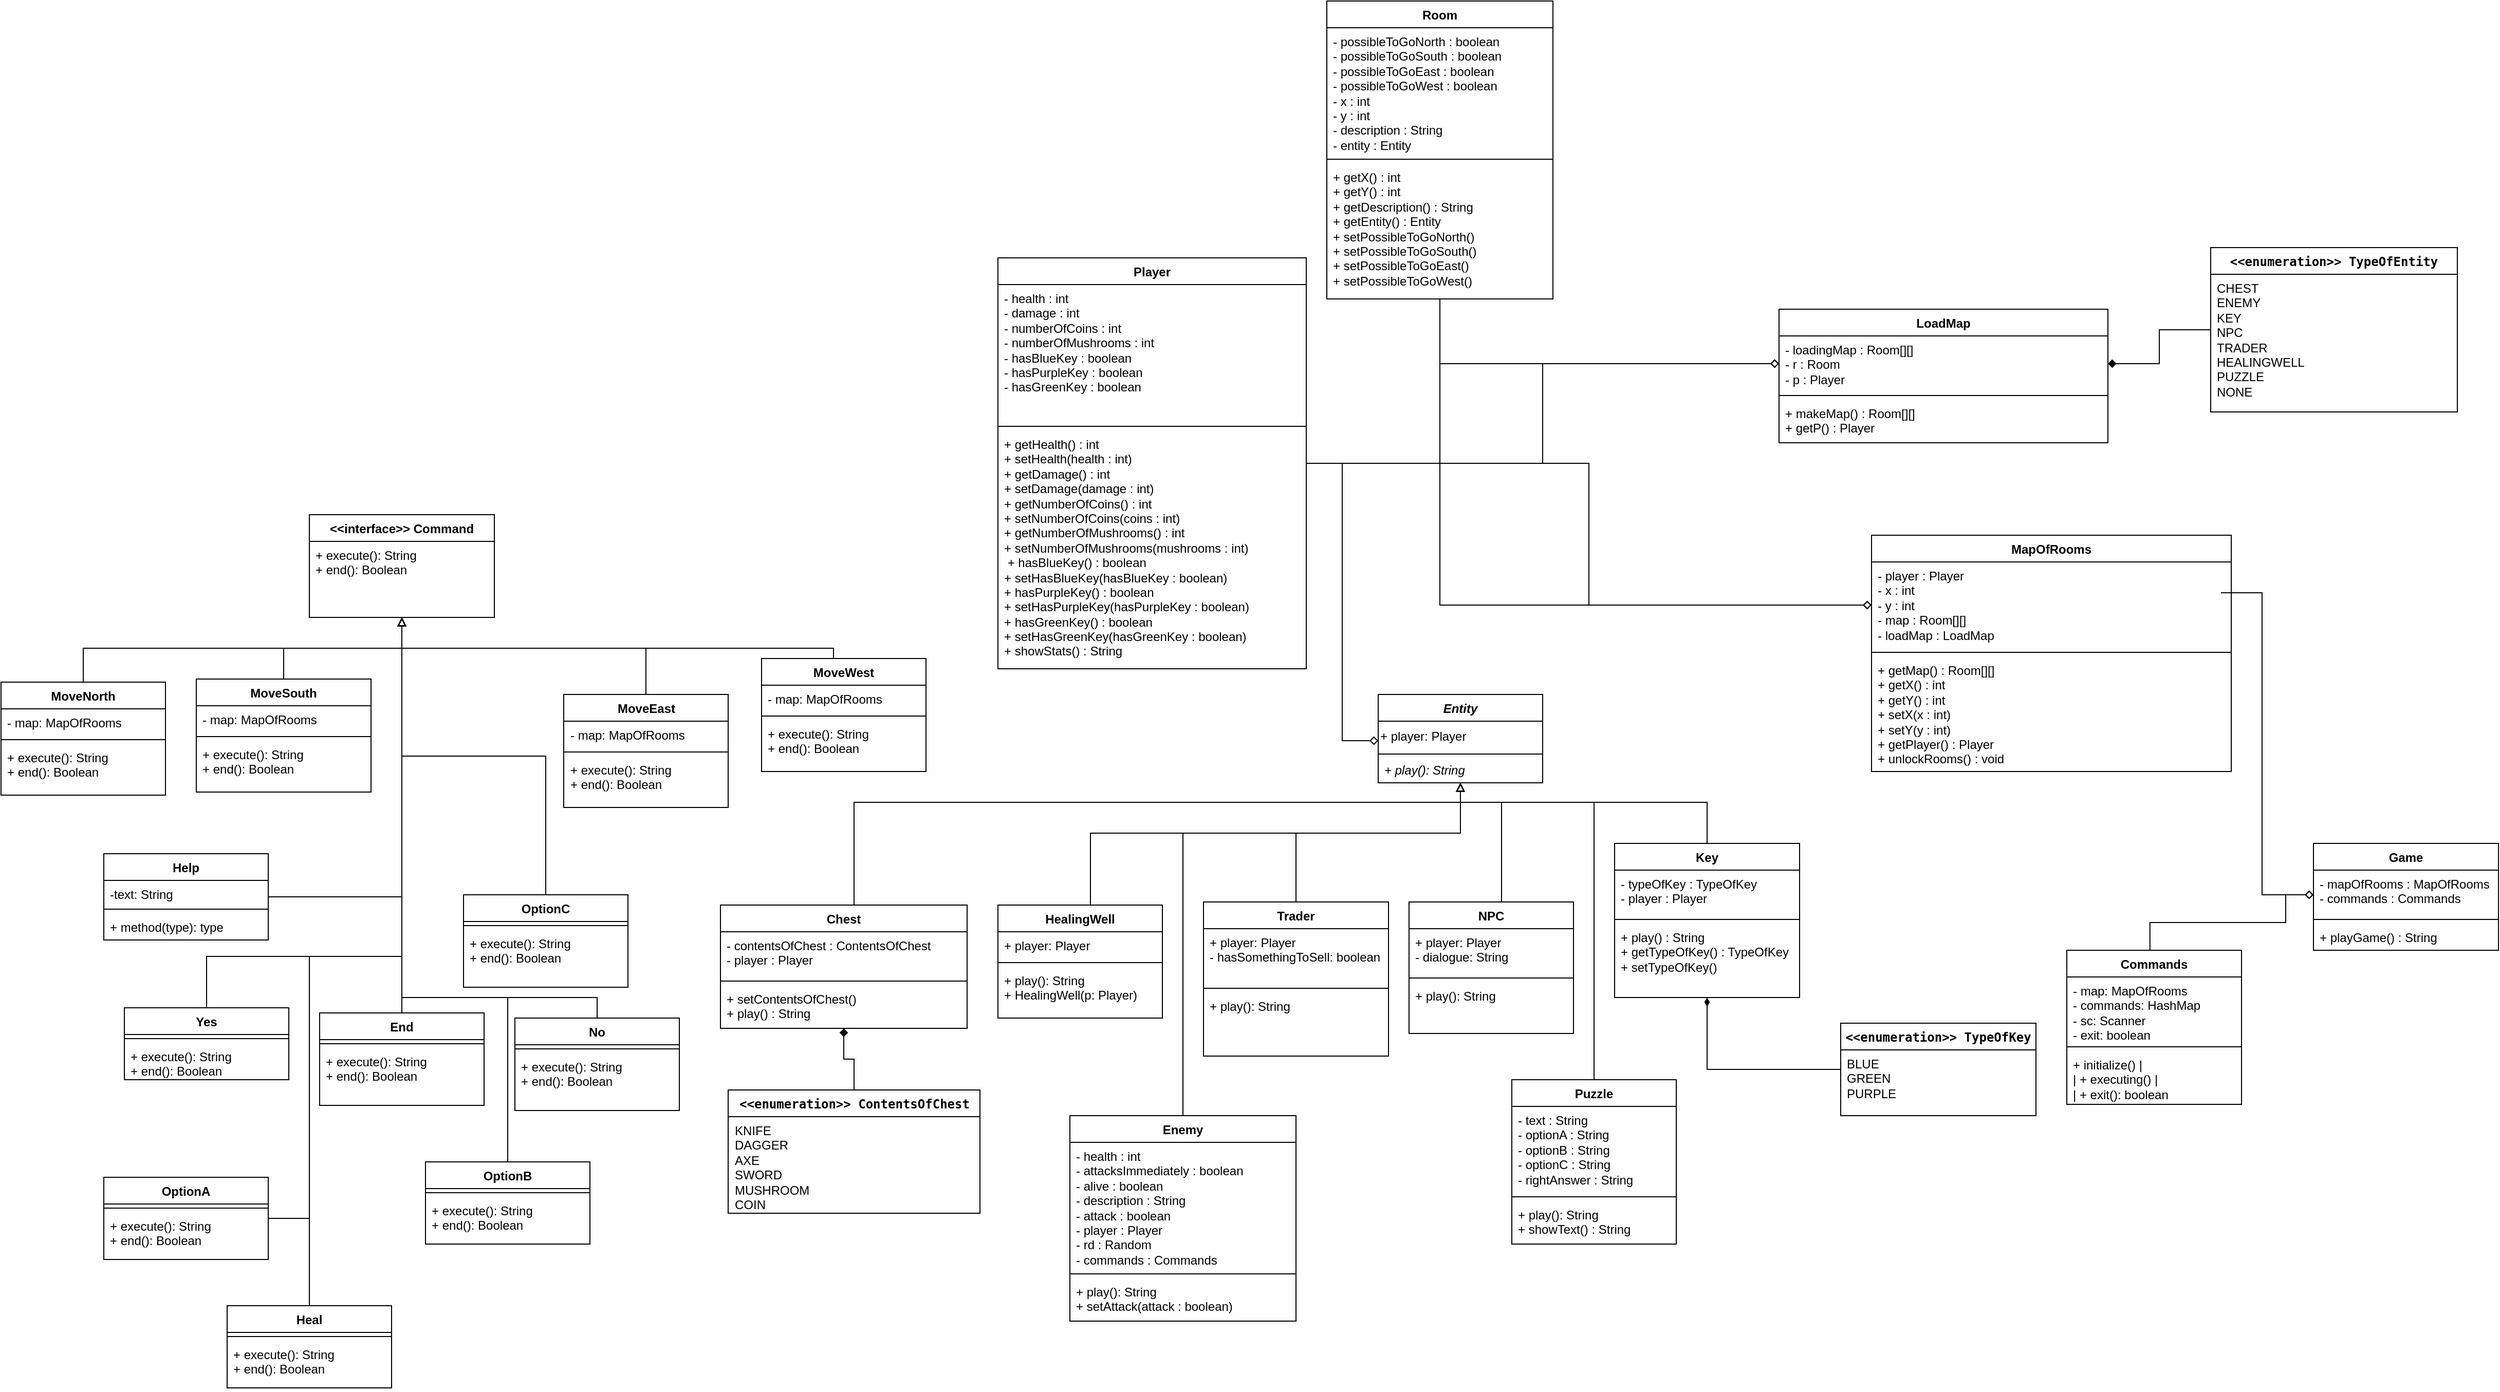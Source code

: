<mxfile version="26.0.16">
  <diagram name="Page-1" id="0hlAwRqqaHWMQlw-6t4v">
    <mxGraphModel dx="2390" dy="2466" grid="1" gridSize="10" guides="1" tooltips="1" connect="1" arrows="1" fold="1" page="1" pageScale="1" pageWidth="827" pageHeight="1169" math="0" shadow="0">
      <root>
        <mxCell id="0" />
        <mxCell id="1" parent="0" />
        <mxCell id="dQcYI-K2TPSP4EaSNIhD-6" value="&amp;lt;&amp;lt;interface&amp;gt;&amp;gt; Command" style="swimlane;fontStyle=1;align=center;verticalAlign=top;childLayout=stackLayout;horizontal=1;startSize=26;horizontalStack=0;resizeParent=1;resizeParentMax=0;resizeLast=0;collapsible=1;marginBottom=0;whiteSpace=wrap;html=1;swimlaneLine=1;" parent="1" vertex="1">
          <mxGeometry x="300" y="10" width="180" height="100" as="geometry" />
        </mxCell>
        <mxCell id="dQcYI-K2TPSP4EaSNIhD-9" value="+ &lt;span class=&quot;hljs-keyword&quot;&gt;execute&lt;/span&gt;(): String&amp;nbsp;&lt;br&gt;+ &lt;span class=&quot;hljs-keyword&quot;&gt;end&lt;/span&gt;(): &lt;span class=&quot;hljs-type&quot;&gt;Boolean&lt;/span&gt;" style="text;strokeColor=none;fillColor=none;align=left;verticalAlign=top;spacingLeft=4;spacingRight=4;overflow=hidden;rotatable=0;points=[[0,0.5],[1,0.5]];portConstraint=eastwest;whiteSpace=wrap;html=1;" parent="dQcYI-K2TPSP4EaSNIhD-6" vertex="1">
          <mxGeometry y="26" width="180" height="74" as="geometry" />
        </mxCell>
        <mxCell id="KlWSFsKeyJBmT2zFvOuE-5" style="edgeStyle=orthogonalEdgeStyle;rounded=0;orthogonalLoop=1;jettySize=auto;html=1;endArrow=block;endFill=0;" edge="1" parent="1" source="dQcYI-K2TPSP4EaSNIhD-35" target="dQcYI-K2TPSP4EaSNIhD-6">
          <mxGeometry relative="1" as="geometry">
            <Array as="points">
              <mxPoint x="390" y="140" />
            </Array>
          </mxGeometry>
        </mxCell>
        <mxCell id="dQcYI-K2TPSP4EaSNIhD-35" value="MoveNorth" style="swimlane;fontStyle=1;align=center;verticalAlign=top;childLayout=stackLayout;horizontal=1;startSize=26;horizontalStack=0;resizeParent=1;resizeParentMax=0;resizeLast=0;collapsible=1;marginBottom=0;whiteSpace=wrap;html=1;" parent="1" vertex="1">
          <mxGeometry y="173" width="160" height="110" as="geometry" />
        </mxCell>
        <mxCell id="dQcYI-K2TPSP4EaSNIhD-36" value="- map: MapOfRooms  " style="text;strokeColor=none;fillColor=none;align=left;verticalAlign=top;spacingLeft=4;spacingRight=4;overflow=hidden;rotatable=0;points=[[0,0.5],[1,0.5]];portConstraint=eastwest;whiteSpace=wrap;html=1;" parent="dQcYI-K2TPSP4EaSNIhD-35" vertex="1">
          <mxGeometry y="26" width="160" height="26" as="geometry" />
        </mxCell>
        <mxCell id="dQcYI-K2TPSP4EaSNIhD-37" value="" style="line;strokeWidth=1;fillColor=none;align=left;verticalAlign=middle;spacingTop=-1;spacingLeft=3;spacingRight=3;rotatable=0;labelPosition=right;points=[];portConstraint=eastwest;strokeColor=inherit;" parent="dQcYI-K2TPSP4EaSNIhD-35" vertex="1">
          <mxGeometry y="52" width="160" height="8" as="geometry" />
        </mxCell>
        <mxCell id="dQcYI-K2TPSP4EaSNIhD-38" value="+&amp;nbsp;&lt;span class=&quot;hljs-keyword&quot;&gt;execute&lt;/span&gt;(): String&lt;div&gt;+&amp;nbsp;&lt;span class=&quot;hljs-keyword&quot;&gt;end&lt;/span&gt;():&amp;nbsp;&lt;span class=&quot;hljs-type&quot;&gt;Boolean&lt;/span&gt;&lt;/div&gt;" style="text;strokeColor=none;fillColor=none;align=left;verticalAlign=top;spacingLeft=4;spacingRight=4;overflow=hidden;rotatable=0;points=[[0,0.5],[1,0.5]];portConstraint=eastwest;whiteSpace=wrap;html=1;" parent="dQcYI-K2TPSP4EaSNIhD-35" vertex="1">
          <mxGeometry y="60" width="160" height="50" as="geometry" />
        </mxCell>
        <mxCell id="KlWSFsKeyJBmT2zFvOuE-2" style="edgeStyle=orthogonalEdgeStyle;rounded=0;orthogonalLoop=1;jettySize=auto;html=1;endArrow=block;endFill=0;" edge="1" parent="1" source="dQcYI-K2TPSP4EaSNIhD-39" target="dQcYI-K2TPSP4EaSNIhD-6">
          <mxGeometry relative="1" as="geometry" />
        </mxCell>
        <mxCell id="dQcYI-K2TPSP4EaSNIhD-39" value="MoveSouth" style="swimlane;fontStyle=1;align=center;verticalAlign=top;childLayout=stackLayout;horizontal=1;startSize=26;horizontalStack=0;resizeParent=1;resizeParentMax=0;resizeLast=0;collapsible=1;marginBottom=0;whiteSpace=wrap;html=1;" parent="1" vertex="1">
          <mxGeometry x="190" y="170" width="170" height="110" as="geometry" />
        </mxCell>
        <mxCell id="dQcYI-K2TPSP4EaSNIhD-40" value="- map: MapOfRooms  " style="text;strokeColor=none;fillColor=none;align=left;verticalAlign=top;spacingLeft=4;spacingRight=4;overflow=hidden;rotatable=0;points=[[0,0.5],[1,0.5]];portConstraint=eastwest;whiteSpace=wrap;html=1;" parent="dQcYI-K2TPSP4EaSNIhD-39" vertex="1">
          <mxGeometry y="26" width="170" height="26" as="geometry" />
        </mxCell>
        <mxCell id="dQcYI-K2TPSP4EaSNIhD-41" value="" style="line;strokeWidth=1;fillColor=none;align=left;verticalAlign=middle;spacingTop=-1;spacingLeft=3;spacingRight=3;rotatable=0;labelPosition=right;points=[];portConstraint=eastwest;strokeColor=inherit;" parent="dQcYI-K2TPSP4EaSNIhD-39" vertex="1">
          <mxGeometry y="52" width="170" height="8" as="geometry" />
        </mxCell>
        <mxCell id="dQcYI-K2TPSP4EaSNIhD-42" value="+&amp;nbsp;&lt;span class=&quot;hljs-keyword&quot;&gt;execute&lt;/span&gt;(): String&lt;div&gt;+&amp;nbsp;&lt;span class=&quot;hljs-keyword&quot;&gt;end&lt;/span&gt;():&amp;nbsp;&lt;span class=&quot;hljs-type&quot;&gt;Boolean&lt;/span&gt;&lt;/div&gt;" style="text;strokeColor=none;fillColor=none;align=left;verticalAlign=top;spacingLeft=4;spacingRight=4;overflow=hidden;rotatable=0;points=[[0,0.5],[1,0.5]];portConstraint=eastwest;whiteSpace=wrap;html=1;" parent="dQcYI-K2TPSP4EaSNIhD-39" vertex="1">
          <mxGeometry y="60" width="170" height="50" as="geometry" />
        </mxCell>
        <mxCell id="KlWSFsKeyJBmT2zFvOuE-3" style="edgeStyle=orthogonalEdgeStyle;rounded=0;orthogonalLoop=1;jettySize=auto;html=1;endArrow=block;endFill=0;exitX=0.5;exitY=0;exitDx=0;exitDy=0;" edge="1" parent="1" source="dQcYI-K2TPSP4EaSNIhD-43" target="dQcYI-K2TPSP4EaSNIhD-6">
          <mxGeometry relative="1" as="geometry">
            <Array as="points">
              <mxPoint x="628" y="140" />
              <mxPoint x="390" y="140" />
            </Array>
          </mxGeometry>
        </mxCell>
        <mxCell id="dQcYI-K2TPSP4EaSNIhD-43" value="MoveEast" style="swimlane;fontStyle=1;align=center;verticalAlign=top;childLayout=stackLayout;horizontal=1;startSize=26;horizontalStack=0;resizeParent=1;resizeParentMax=0;resizeLast=0;collapsible=1;marginBottom=0;whiteSpace=wrap;html=1;" parent="1" vertex="1">
          <mxGeometry x="547.5" y="185" width="160" height="110" as="geometry" />
        </mxCell>
        <mxCell id="dQcYI-K2TPSP4EaSNIhD-44" value="- map: MapOfRooms  " style="text;strokeColor=none;fillColor=none;align=left;verticalAlign=top;spacingLeft=4;spacingRight=4;overflow=hidden;rotatable=0;points=[[0,0.5],[1,0.5]];portConstraint=eastwest;whiteSpace=wrap;html=1;" parent="dQcYI-K2TPSP4EaSNIhD-43" vertex="1">
          <mxGeometry y="26" width="160" height="26" as="geometry" />
        </mxCell>
        <mxCell id="dQcYI-K2TPSP4EaSNIhD-45" value="" style="line;strokeWidth=1;fillColor=none;align=left;verticalAlign=middle;spacingTop=-1;spacingLeft=3;spacingRight=3;rotatable=0;labelPosition=right;points=[];portConstraint=eastwest;strokeColor=inherit;" parent="dQcYI-K2TPSP4EaSNIhD-43" vertex="1">
          <mxGeometry y="52" width="160" height="8" as="geometry" />
        </mxCell>
        <mxCell id="dQcYI-K2TPSP4EaSNIhD-46" value="+&amp;nbsp;&lt;span class=&quot;hljs-keyword&quot;&gt;execute&lt;/span&gt;(): String&lt;div&gt;+&amp;nbsp;&lt;span class=&quot;hljs-keyword&quot;&gt;end&lt;/span&gt;():&amp;nbsp;&lt;span class=&quot;hljs-type&quot;&gt;Boolean&lt;/span&gt;&lt;/div&gt;" style="text;strokeColor=none;fillColor=none;align=left;verticalAlign=top;spacingLeft=4;spacingRight=4;overflow=hidden;rotatable=0;points=[[0,0.5],[1,0.5]];portConstraint=eastwest;whiteSpace=wrap;html=1;" parent="dQcYI-K2TPSP4EaSNIhD-43" vertex="1">
          <mxGeometry y="60" width="160" height="50" as="geometry" />
        </mxCell>
        <mxCell id="KlWSFsKeyJBmT2zFvOuE-4" style="edgeStyle=orthogonalEdgeStyle;rounded=0;orthogonalLoop=1;jettySize=auto;html=1;endArrow=block;endFill=0;" edge="1" parent="1" source="dQcYI-K2TPSP4EaSNIhD-47" target="dQcYI-K2TPSP4EaSNIhD-6">
          <mxGeometry relative="1" as="geometry">
            <Array as="points">
              <mxPoint x="810" y="140" />
              <mxPoint x="390" y="140" />
            </Array>
          </mxGeometry>
        </mxCell>
        <mxCell id="dQcYI-K2TPSP4EaSNIhD-47" value="MoveWest" style="swimlane;fontStyle=1;align=center;verticalAlign=top;childLayout=stackLayout;horizontal=1;startSize=26;horizontalStack=0;resizeParent=1;resizeParentMax=0;resizeLast=0;collapsible=1;marginBottom=0;whiteSpace=wrap;html=1;" parent="1" vertex="1">
          <mxGeometry x="740" y="150" width="160" height="110" as="geometry" />
        </mxCell>
        <mxCell id="dQcYI-K2TPSP4EaSNIhD-48" value="- map: MapOfRooms  " style="text;strokeColor=none;fillColor=none;align=left;verticalAlign=top;spacingLeft=4;spacingRight=4;overflow=hidden;rotatable=0;points=[[0,0.5],[1,0.5]];portConstraint=eastwest;whiteSpace=wrap;html=1;" parent="dQcYI-K2TPSP4EaSNIhD-47" vertex="1">
          <mxGeometry y="26" width="160" height="26" as="geometry" />
        </mxCell>
        <mxCell id="dQcYI-K2TPSP4EaSNIhD-49" value="" style="line;strokeWidth=1;fillColor=none;align=left;verticalAlign=middle;spacingTop=-1;spacingLeft=3;spacingRight=3;rotatable=0;labelPosition=right;points=[];portConstraint=eastwest;strokeColor=inherit;" parent="dQcYI-K2TPSP4EaSNIhD-47" vertex="1">
          <mxGeometry y="52" width="160" height="8" as="geometry" />
        </mxCell>
        <mxCell id="dQcYI-K2TPSP4EaSNIhD-50" value="+&amp;nbsp;&lt;span class=&quot;hljs-keyword&quot;&gt;execute&lt;/span&gt;(): String&lt;div&gt;+&amp;nbsp;&lt;span class=&quot;hljs-keyword&quot;&gt;end&lt;/span&gt;():&amp;nbsp;&lt;span class=&quot;hljs-type&quot;&gt;Boolean&lt;/span&gt;&lt;/div&gt;" style="text;strokeColor=none;fillColor=none;align=left;verticalAlign=top;spacingLeft=4;spacingRight=4;overflow=hidden;rotatable=0;points=[[0,0.5],[1,0.5]];portConstraint=eastwest;whiteSpace=wrap;html=1;" parent="dQcYI-K2TPSP4EaSNIhD-47" vertex="1">
          <mxGeometry y="60" width="160" height="50" as="geometry" />
        </mxCell>
        <mxCell id="KlWSFsKeyJBmT2zFvOuE-27" style="edgeStyle=orthogonalEdgeStyle;rounded=0;orthogonalLoop=1;jettySize=auto;html=1;endArrow=diamond;endFill=0;exitX=0.476;exitY=0.021;exitDx=0;exitDy=0;exitPerimeter=0;" edge="1" parent="1" source="dQcYI-K2TPSP4EaSNIhD-79">
          <mxGeometry relative="1" as="geometry">
            <mxPoint x="2090" y="430" as="sourcePoint" />
            <mxPoint x="2250" y="380" as="targetPoint" />
            <Array as="points">
              <mxPoint x="2091" y="407" />
              <mxPoint x="2223" y="407" />
              <mxPoint x="2223" y="380" />
            </Array>
          </mxGeometry>
        </mxCell>
        <mxCell id="dQcYI-K2TPSP4EaSNIhD-79" value="Commands" style="swimlane;fontStyle=1;align=center;verticalAlign=top;childLayout=stackLayout;horizontal=1;startSize=26;horizontalStack=0;resizeParent=1;resizeParentMax=0;resizeLast=0;collapsible=1;marginBottom=0;whiteSpace=wrap;html=1;" parent="1" vertex="1">
          <mxGeometry x="2010" y="434" width="170" height="150" as="geometry" />
        </mxCell>
        <mxCell id="dQcYI-K2TPSP4EaSNIhD-80" value="- map: MapOfRooms&lt;br&gt;- commands: HashMap&amp;nbsp;&lt;div&gt;- sc: Scanner&amp;nbsp;&lt;br&gt;- &lt;span class=&quot;hljs-keyword&quot;&gt;exit&lt;/span&gt;: &lt;span class=&quot;hljs-type&quot;&gt;boolean&lt;/span&gt;&lt;/div&gt;" style="text;strokeColor=none;fillColor=none;align=left;verticalAlign=top;spacingLeft=4;spacingRight=4;overflow=hidden;rotatable=0;points=[[0,0.5],[1,0.5]];portConstraint=eastwest;whiteSpace=wrap;html=1;" parent="dQcYI-K2TPSP4EaSNIhD-79" vertex="1">
          <mxGeometry y="26" width="170" height="64" as="geometry" />
        </mxCell>
        <mxCell id="dQcYI-K2TPSP4EaSNIhD-81" value="" style="line;strokeWidth=1;fillColor=none;align=left;verticalAlign=middle;spacingTop=-1;spacingLeft=3;spacingRight=3;rotatable=0;labelPosition=right;points=[];portConstraint=eastwest;strokeColor=inherit;" parent="dQcYI-K2TPSP4EaSNIhD-79" vertex="1">
          <mxGeometry y="90" width="170" height="8" as="geometry" />
        </mxCell>
        <mxCell id="dQcYI-K2TPSP4EaSNIhD-82" value="+ initialize()      |&lt;br/&gt;              | + executing()       |&lt;br/&gt;              | + &lt;span class=&quot;hljs-keyword&quot;&gt;exit&lt;/span&gt;(): &lt;span class=&quot;hljs-type&quot;&gt;boolean&lt;/span&gt;" style="text;strokeColor=none;fillColor=none;align=left;verticalAlign=top;spacingLeft=4;spacingRight=4;overflow=hidden;rotatable=0;points=[[0,0.5],[1,0.5]];portConstraint=eastwest;whiteSpace=wrap;html=1;" parent="dQcYI-K2TPSP4EaSNIhD-79" vertex="1">
          <mxGeometry y="98" width="170" height="52" as="geometry" />
        </mxCell>
        <mxCell id="dQcYI-K2TPSP4EaSNIhD-86" value="&lt;i&gt;Entity&lt;/i&gt;" style="swimlane;fontStyle=1;align=center;verticalAlign=top;childLayout=stackLayout;horizontal=1;startSize=26;horizontalStack=0;resizeParent=1;resizeParentMax=0;resizeLast=0;collapsible=1;marginBottom=0;whiteSpace=wrap;html=1;" parent="1" vertex="1">
          <mxGeometry x="1340" y="185" width="160" height="86" as="geometry" />
        </mxCell>
        <mxCell id="KlWSFsKeyJBmT2zFvOuE-19" value="+ player: Player" style="text;html=1;align=left;verticalAlign=middle;resizable=0;points=[];autosize=1;strokeColor=none;fillColor=none;" vertex="1" parent="dQcYI-K2TPSP4EaSNIhD-86">
          <mxGeometry y="26" width="160" height="30" as="geometry" />
        </mxCell>
        <mxCell id="dQcYI-K2TPSP4EaSNIhD-88" value="" style="line;strokeWidth=1;fillColor=none;align=left;verticalAlign=middle;spacingTop=-1;spacingLeft=3;spacingRight=3;rotatable=0;labelPosition=right;points=[];portConstraint=eastwest;strokeColor=default;" parent="dQcYI-K2TPSP4EaSNIhD-86" vertex="1">
          <mxGeometry y="56" width="160" height="4" as="geometry" />
        </mxCell>
        <mxCell id="dQcYI-K2TPSP4EaSNIhD-89" value="&lt;i&gt;+ play(): String&lt;/i&gt;" style="text;strokeColor=none;fillColor=none;align=left;verticalAlign=top;spacingLeft=4;spacingRight=4;overflow=hidden;rotatable=0;points=[[0,0.5],[1,0.5]];portConstraint=eastwest;whiteSpace=wrap;html=1;" parent="dQcYI-K2TPSP4EaSNIhD-86" vertex="1">
          <mxGeometry y="60" width="160" height="26" as="geometry" />
        </mxCell>
        <mxCell id="KlWSFsKeyJBmT2zFvOuE-10" style="edgeStyle=orthogonalEdgeStyle;rounded=0;orthogonalLoop=1;jettySize=auto;html=1;endArrow=block;endFill=0;" edge="1" parent="1" source="dQcYI-K2TPSP4EaSNIhD-90" target="dQcYI-K2TPSP4EaSNIhD-86">
          <mxGeometry relative="1" as="geometry">
            <Array as="points">
              <mxPoint x="1060" y="320" />
              <mxPoint x="1420" y="320" />
            </Array>
          </mxGeometry>
        </mxCell>
        <mxCell id="dQcYI-K2TPSP4EaSNIhD-90" value="HealingWell" style="swimlane;fontStyle=1;align=center;verticalAlign=top;childLayout=stackLayout;horizontal=1;startSize=26;horizontalStack=0;resizeParent=1;resizeParentMax=0;resizeLast=0;collapsible=1;marginBottom=0;whiteSpace=wrap;html=1;" parent="1" vertex="1">
          <mxGeometry x="970" y="390" width="160" height="110" as="geometry" />
        </mxCell>
        <mxCell id="dQcYI-K2TPSP4EaSNIhD-91" value="+ player: Player" style="text;strokeColor=none;fillColor=none;align=left;verticalAlign=top;spacingLeft=4;spacingRight=4;overflow=hidden;rotatable=0;points=[[0,0.5],[1,0.5]];portConstraint=eastwest;whiteSpace=wrap;html=1;" parent="dQcYI-K2TPSP4EaSNIhD-90" vertex="1">
          <mxGeometry y="26" width="160" height="26" as="geometry" />
        </mxCell>
        <mxCell id="dQcYI-K2TPSP4EaSNIhD-92" value="" style="line;strokeWidth=1;fillColor=none;align=left;verticalAlign=middle;spacingTop=-1;spacingLeft=3;spacingRight=3;rotatable=0;labelPosition=right;points=[];portConstraint=eastwest;strokeColor=inherit;" parent="dQcYI-K2TPSP4EaSNIhD-90" vertex="1">
          <mxGeometry y="52" width="160" height="8" as="geometry" />
        </mxCell>
        <mxCell id="dQcYI-K2TPSP4EaSNIhD-93" value="+ play(): String&lt;div&gt;+&amp;nbsp;HealingWell(p: Player)&lt;/div&gt;" style="text;strokeColor=none;fillColor=none;align=left;verticalAlign=top;spacingLeft=4;spacingRight=4;overflow=hidden;rotatable=0;points=[[0,0.5],[1,0.5]];portConstraint=eastwest;whiteSpace=wrap;html=1;" parent="dQcYI-K2TPSP4EaSNIhD-90" vertex="1">
          <mxGeometry y="60" width="160" height="50" as="geometry" />
        </mxCell>
        <mxCell id="KlWSFsKeyJBmT2zFvOuE-14" style="edgeStyle=orthogonalEdgeStyle;rounded=0;orthogonalLoop=1;jettySize=auto;html=1;endArrow=diamondThin;endFill=1;" edge="1" parent="1" source="dQcYI-K2TPSP4EaSNIhD-94" target="dQcYI-K2TPSP4EaSNIhD-98">
          <mxGeometry relative="1" as="geometry" />
        </mxCell>
        <mxCell id="dQcYI-K2TPSP4EaSNIhD-94" value="&lt;code data-end=&quot;225&quot; data-start=&quot;208&quot;&gt;&amp;lt;&amp;lt;enumeration&amp;gt;&amp;gt; TypeOfKey&lt;/code&gt;" style="swimlane;fontStyle=1;align=center;verticalAlign=top;childLayout=stackLayout;horizontal=1;startSize=26;horizontalStack=0;resizeParent=1;resizeParentMax=0;resizeLast=0;collapsible=1;marginBottom=0;whiteSpace=wrap;html=1;strokeColor=default;" parent="1" vertex="1">
          <mxGeometry x="1790" y="505" width="190" height="90" as="geometry" />
        </mxCell>
        <mxCell id="dQcYI-K2TPSP4EaSNIhD-95" value="BLUE&lt;div&gt;GREEN&lt;/div&gt;&lt;div&gt;PURPLE&lt;/div&gt;" style="text;strokeColor=none;fillColor=none;align=left;verticalAlign=top;spacingLeft=4;spacingRight=4;overflow=hidden;rotatable=0;points=[[0,0.5],[1,0.5]];portConstraint=eastwest;whiteSpace=wrap;html=1;" parent="dQcYI-K2TPSP4EaSNIhD-94" vertex="1">
          <mxGeometry y="26" width="190" height="64" as="geometry" />
        </mxCell>
        <mxCell id="KlWSFsKeyJBmT2zFvOuE-9" style="edgeStyle=orthogonalEdgeStyle;rounded=0;orthogonalLoop=1;jettySize=auto;html=1;endArrow=block;endFill=0;" edge="1" parent="1" source="dQcYI-K2TPSP4EaSNIhD-98" target="dQcYI-K2TPSP4EaSNIhD-86">
          <mxGeometry relative="1" as="geometry">
            <Array as="points">
              <mxPoint x="1660" y="290" />
              <mxPoint x="1420" y="290" />
            </Array>
          </mxGeometry>
        </mxCell>
        <mxCell id="dQcYI-K2TPSP4EaSNIhD-98" value="Key" style="swimlane;fontStyle=1;align=center;verticalAlign=top;childLayout=stackLayout;horizontal=1;startSize=26;horizontalStack=0;resizeParent=1;resizeParentMax=0;resizeLast=0;collapsible=1;marginBottom=0;whiteSpace=wrap;html=1;" parent="1" vertex="1">
          <mxGeometry x="1570" y="330" width="180" height="150" as="geometry" />
        </mxCell>
        <mxCell id="dQcYI-K2TPSP4EaSNIhD-99" value="- typeOfKey : TypeOfKey&lt;div&gt;- player : Player&lt;/div&gt;&lt;div&gt;&lt;div&gt;&lt;br&gt;&lt;/div&gt;&lt;/div&gt;" style="text;strokeColor=none;fillColor=none;align=left;verticalAlign=top;spacingLeft=4;spacingRight=4;overflow=hidden;rotatable=0;points=[[0,0.5],[1,0.5]];portConstraint=eastwest;whiteSpace=wrap;html=1;" parent="dQcYI-K2TPSP4EaSNIhD-98" vertex="1">
          <mxGeometry y="26" width="180" height="44" as="geometry" />
        </mxCell>
        <mxCell id="dQcYI-K2TPSP4EaSNIhD-100" value="" style="line;strokeWidth=1;fillColor=none;align=left;verticalAlign=middle;spacingTop=-1;spacingLeft=3;spacingRight=3;rotatable=0;labelPosition=right;points=[];portConstraint=eastwest;strokeColor=inherit;" parent="dQcYI-K2TPSP4EaSNIhD-98" vertex="1">
          <mxGeometry y="70" width="180" height="8" as="geometry" />
        </mxCell>
        <mxCell id="dQcYI-K2TPSP4EaSNIhD-101" value="+ play() : String  &lt;div&gt;+ getTypeOfKey() : TypeOfKey&lt;/div&gt;&lt;div&gt;+ setTypeOfKey()&lt;/div&gt;" style="text;strokeColor=none;fillColor=none;align=left;verticalAlign=top;spacingLeft=4;spacingRight=4;overflow=hidden;rotatable=0;points=[[0,0.5],[1,0.5]];portConstraint=eastwest;whiteSpace=wrap;html=1;" parent="dQcYI-K2TPSP4EaSNIhD-98" vertex="1">
          <mxGeometry y="78" width="180" height="72" as="geometry" />
        </mxCell>
        <mxCell id="KlWSFsKeyJBmT2zFvOuE-1" style="edgeStyle=orthogonalEdgeStyle;rounded=0;orthogonalLoop=1;jettySize=auto;html=1;endArrow=diamond;endFill=1;" edge="1" parent="1" source="dQcYI-K2TPSP4EaSNIhD-102" target="dQcYI-K2TPSP4EaSNIhD-104">
          <mxGeometry relative="1" as="geometry" />
        </mxCell>
        <mxCell id="dQcYI-K2TPSP4EaSNIhD-102" value="&lt;code data-end=&quot;225&quot; data-start=&quot;208&quot;&gt;&amp;lt;&amp;lt;enumeration&amp;gt;&amp;gt; ContentsOfChest&lt;/code&gt;" style="swimlane;fontStyle=1;align=center;verticalAlign=top;childLayout=stackLayout;horizontal=1;startSize=26;horizontalStack=0;resizeParent=1;resizeParentMax=0;resizeLast=0;collapsible=1;marginBottom=0;whiteSpace=wrap;html=1;strokeColor=default;" parent="1" vertex="1">
          <mxGeometry x="707.5" y="570" width="245" height="120" as="geometry" />
        </mxCell>
        <mxCell id="dQcYI-K2TPSP4EaSNIhD-103" value="KNIFE&lt;div&gt;DAGGER&lt;/div&gt;&lt;div&gt;AXE&lt;/div&gt;&lt;div&gt;SWORD&lt;/div&gt;&lt;div&gt;MUSHROOM&lt;/div&gt;&lt;div&gt;COIN&lt;/div&gt;" style="text;strokeColor=none;fillColor=none;align=left;verticalAlign=top;spacingLeft=4;spacingRight=4;overflow=hidden;rotatable=0;points=[[0,0.5],[1,0.5]];portConstraint=eastwest;whiteSpace=wrap;html=1;" parent="dQcYI-K2TPSP4EaSNIhD-102" vertex="1">
          <mxGeometry y="26" width="245" height="94" as="geometry" />
        </mxCell>
        <mxCell id="KlWSFsKeyJBmT2zFvOuE-11" style="edgeStyle=orthogonalEdgeStyle;rounded=0;orthogonalLoop=1;jettySize=auto;html=1;endArrow=block;endFill=0;" edge="1" parent="1" source="dQcYI-K2TPSP4EaSNIhD-104" target="dQcYI-K2TPSP4EaSNIhD-86">
          <mxGeometry relative="1" as="geometry">
            <Array as="points">
              <mxPoint x="830" y="290" />
              <mxPoint x="1420" y="290" />
            </Array>
          </mxGeometry>
        </mxCell>
        <mxCell id="dQcYI-K2TPSP4EaSNIhD-104" value="Chest" style="swimlane;fontStyle=1;align=center;verticalAlign=top;childLayout=stackLayout;horizontal=1;startSize=26;horizontalStack=0;resizeParent=1;resizeParentMax=0;resizeLast=0;collapsible=1;marginBottom=0;whiteSpace=wrap;html=1;" parent="1" vertex="1">
          <mxGeometry x="700" y="390" width="240" height="120" as="geometry" />
        </mxCell>
        <mxCell id="dQcYI-K2TPSP4EaSNIhD-105" value="- contentsOfChest : ContentsOfChest&lt;div&gt;&lt;span style=&quot;background-color: transparent; color: light-dark(rgb(0, 0, 0), rgb(255, 255, 255));&quot;&gt;- player : Player&lt;/span&gt;&lt;/div&gt;" style="text;strokeColor=none;fillColor=none;align=left;verticalAlign=top;spacingLeft=4;spacingRight=4;overflow=hidden;rotatable=0;points=[[0,0.5],[1,0.5]];portConstraint=eastwest;whiteSpace=wrap;html=1;" parent="dQcYI-K2TPSP4EaSNIhD-104" vertex="1">
          <mxGeometry y="26" width="240" height="44" as="geometry" />
        </mxCell>
        <mxCell id="dQcYI-K2TPSP4EaSNIhD-106" value="" style="line;strokeWidth=1;fillColor=none;align=left;verticalAlign=middle;spacingTop=-1;spacingLeft=3;spacingRight=3;rotatable=0;labelPosition=right;points=[];portConstraint=eastwest;strokeColor=inherit;" parent="dQcYI-K2TPSP4EaSNIhD-104" vertex="1">
          <mxGeometry y="70" width="240" height="8" as="geometry" />
        </mxCell>
        <mxCell id="dQcYI-K2TPSP4EaSNIhD-107" value="+ setContentsOfChest() &lt;div&gt;+ play() : String&amp;nbsp;&amp;nbsp;&lt;/div&gt;" style="text;strokeColor=none;fillColor=none;align=left;verticalAlign=top;spacingLeft=4;spacingRight=4;overflow=hidden;rotatable=0;points=[[0,0.5],[1,0.5]];portConstraint=eastwest;whiteSpace=wrap;html=1;" parent="dQcYI-K2TPSP4EaSNIhD-104" vertex="1">
          <mxGeometry y="78" width="240" height="42" as="geometry" />
        </mxCell>
        <mxCell id="KlWSFsKeyJBmT2zFvOuE-13" style="edgeStyle=orthogonalEdgeStyle;rounded=0;orthogonalLoop=1;jettySize=auto;html=1;endArrow=block;endFill=0;" edge="1" parent="1" source="dQcYI-K2TPSP4EaSNIhD-108" target="dQcYI-K2TPSP4EaSNIhD-86">
          <mxGeometry relative="1" as="geometry">
            <Array as="points">
              <mxPoint x="1150" y="320" />
              <mxPoint x="1420" y="320" />
            </Array>
          </mxGeometry>
        </mxCell>
        <mxCell id="dQcYI-K2TPSP4EaSNIhD-108" value="Enemy" style="swimlane;fontStyle=1;align=center;verticalAlign=top;childLayout=stackLayout;horizontal=1;startSize=26;horizontalStack=0;resizeParent=1;resizeParentMax=0;resizeLast=0;collapsible=1;marginBottom=0;whiteSpace=wrap;html=1;" parent="1" vertex="1">
          <mxGeometry x="1040" y="595" width="220" height="200" as="geometry" />
        </mxCell>
        <mxCell id="dQcYI-K2TPSP4EaSNIhD-109" value="- health : int  &lt;div&gt;- attacksImmediately : boolean&lt;/div&gt;&lt;div&gt;- alive : boolean&lt;/div&gt;&lt;div&gt;- description : String&lt;/div&gt;&lt;div&gt;- attack : boolean&lt;/div&gt;&lt;div&gt;- player : Player&amp;nbsp;&lt;/div&gt;&lt;div&gt;- rd : Random&lt;/div&gt;&lt;div&gt;- commands : Commands&amp;nbsp;&lt;/div&gt;&lt;div&gt;&lt;br&gt;&lt;/div&gt;" style="text;strokeColor=none;fillColor=none;align=left;verticalAlign=top;spacingLeft=4;spacingRight=4;overflow=hidden;rotatable=0;points=[[0,0.5],[1,0.5]];portConstraint=eastwest;whiteSpace=wrap;html=1;" parent="dQcYI-K2TPSP4EaSNIhD-108" vertex="1">
          <mxGeometry y="26" width="220" height="124" as="geometry" />
        </mxCell>
        <mxCell id="dQcYI-K2TPSP4EaSNIhD-110" value="" style="line;strokeWidth=1;fillColor=none;align=left;verticalAlign=middle;spacingTop=-1;spacingLeft=3;spacingRight=3;rotatable=0;labelPosition=right;points=[];portConstraint=eastwest;strokeColor=inherit;" parent="dQcYI-K2TPSP4EaSNIhD-108" vertex="1">
          <mxGeometry y="150" width="220" height="8" as="geometry" />
        </mxCell>
        <mxCell id="dQcYI-K2TPSP4EaSNIhD-111" value="+ play(): String&lt;div&gt;+ setAttack(attack : boolean)&lt;/div&gt;" style="text;strokeColor=none;fillColor=none;align=left;verticalAlign=top;spacingLeft=4;spacingRight=4;overflow=hidden;rotatable=0;points=[[0,0.5],[1,0.5]];portConstraint=eastwest;whiteSpace=wrap;html=1;" parent="dQcYI-K2TPSP4EaSNIhD-108" vertex="1">
          <mxGeometry y="158" width="220" height="42" as="geometry" />
        </mxCell>
        <mxCell id="KlWSFsKeyJBmT2zFvOuE-25" style="edgeStyle=orthogonalEdgeStyle;rounded=0;orthogonalLoop=1;jettySize=auto;html=1;entryX=1;entryY=0.5;entryDx=0;entryDy=0;endArrow=diamond;endFill=1;" edge="1" parent="1" source="dQcYI-K2TPSP4EaSNIhD-113" target="dQcYI-K2TPSP4EaSNIhD-136">
          <mxGeometry relative="1" as="geometry" />
        </mxCell>
        <mxCell id="dQcYI-K2TPSP4EaSNIhD-113" value="&lt;code data-end=&quot;225&quot; data-start=&quot;208&quot;&gt;&amp;lt;&amp;lt;enumeration&amp;gt;&amp;gt; TypeOfEntity&lt;/code&gt;" style="swimlane;fontStyle=1;align=center;verticalAlign=top;childLayout=stackLayout;horizontal=1;startSize=26;horizontalStack=0;resizeParent=1;resizeParentMax=0;resizeLast=0;collapsible=1;marginBottom=0;whiteSpace=wrap;html=1;strokeColor=default;" parent="1" vertex="1">
          <mxGeometry x="2150" y="-250" width="240" height="160" as="geometry" />
        </mxCell>
        <mxCell id="dQcYI-K2TPSP4EaSNIhD-114" value="CHEST&lt;div&gt;ENEMY&lt;/div&gt;&lt;div&gt;KEY&lt;/div&gt;&lt;div&gt;NPC&lt;/div&gt;&lt;div&gt;TRADER&lt;/div&gt;&lt;div&gt;HEALINGWELL&lt;/div&gt;&lt;div&gt;PUZZLE&lt;/div&gt;&lt;div&gt;NONE&lt;/div&gt;" style="text;strokeColor=none;fillColor=none;align=left;verticalAlign=top;spacingLeft=4;spacingRight=4;overflow=hidden;rotatable=0;points=[[0,0.5],[1,0.5]];portConstraint=eastwest;whiteSpace=wrap;html=1;" parent="dQcYI-K2TPSP4EaSNIhD-113" vertex="1">
          <mxGeometry y="26" width="240" height="134" as="geometry" />
        </mxCell>
        <mxCell id="KlWSFsKeyJBmT2zFvOuE-12" style="edgeStyle=orthogonalEdgeStyle;rounded=0;orthogonalLoop=1;jettySize=auto;html=1;endArrow=block;endFill=0;" edge="1" parent="1" source="dQcYI-K2TPSP4EaSNIhD-115" target="dQcYI-K2TPSP4EaSNIhD-86">
          <mxGeometry relative="1" as="geometry">
            <Array as="points">
              <mxPoint x="1550" y="290" />
              <mxPoint x="1420" y="290" />
            </Array>
          </mxGeometry>
        </mxCell>
        <mxCell id="dQcYI-K2TPSP4EaSNIhD-115" value="Puzzle" style="swimlane;fontStyle=1;align=center;verticalAlign=top;childLayout=stackLayout;horizontal=1;startSize=26;horizontalStack=0;resizeParent=1;resizeParentMax=0;resizeLast=0;collapsible=1;marginBottom=0;whiteSpace=wrap;html=1;" parent="1" vertex="1">
          <mxGeometry x="1470" y="560" width="160" height="160" as="geometry" />
        </mxCell>
        <mxCell id="dQcYI-K2TPSP4EaSNIhD-116" value="- text : String&lt;div&gt;- optionA : String&lt;/div&gt;&lt;div&gt;- optionB : String&lt;/div&gt;&lt;div&gt;- optionC : String&lt;/div&gt;&lt;div&gt;- rightAnswer : String&lt;/div&gt;&lt;div&gt;&lt;br&gt;&lt;/div&gt;" style="text;strokeColor=none;fillColor=none;align=left;verticalAlign=top;spacingLeft=4;spacingRight=4;overflow=hidden;rotatable=0;points=[[0,0.5],[1,0.5]];portConstraint=eastwest;whiteSpace=wrap;html=1;" parent="dQcYI-K2TPSP4EaSNIhD-115" vertex="1">
          <mxGeometry y="26" width="160" height="84" as="geometry" />
        </mxCell>
        <mxCell id="dQcYI-K2TPSP4EaSNIhD-117" value="" style="line;strokeWidth=1;fillColor=none;align=left;verticalAlign=middle;spacingTop=-1;spacingLeft=3;spacingRight=3;rotatable=0;labelPosition=right;points=[];portConstraint=eastwest;strokeColor=inherit;" parent="dQcYI-K2TPSP4EaSNIhD-115" vertex="1">
          <mxGeometry y="110" width="160" height="8" as="geometry" />
        </mxCell>
        <mxCell id="dQcYI-K2TPSP4EaSNIhD-118" value="+ play(): String&lt;div&gt;+ showText() : String&lt;/div&gt;" style="text;strokeColor=none;fillColor=none;align=left;verticalAlign=top;spacingLeft=4;spacingRight=4;overflow=hidden;rotatable=0;points=[[0,0.5],[1,0.5]];portConstraint=eastwest;whiteSpace=wrap;html=1;" parent="dQcYI-K2TPSP4EaSNIhD-115" vertex="1">
          <mxGeometry y="118" width="160" height="42" as="geometry" />
        </mxCell>
        <mxCell id="KlWSFsKeyJBmT2zFvOuE-6" style="edgeStyle=orthogonalEdgeStyle;rounded=0;orthogonalLoop=1;jettySize=auto;html=1;endArrow=block;endFill=0;" edge="1" parent="1" source="dQcYI-K2TPSP4EaSNIhD-119" target="dQcYI-K2TPSP4EaSNIhD-86">
          <mxGeometry relative="1" as="geometry">
            <Array as="points">
              <mxPoint x="1260" y="320" />
              <mxPoint x="1420" y="320" />
            </Array>
          </mxGeometry>
        </mxCell>
        <mxCell id="dQcYI-K2TPSP4EaSNIhD-119" value="Trader" style="swimlane;fontStyle=1;align=center;verticalAlign=top;childLayout=stackLayout;horizontal=1;startSize=26;horizontalStack=0;resizeParent=1;resizeParentMax=0;resizeLast=0;collapsible=1;marginBottom=0;whiteSpace=wrap;html=1;" parent="1" vertex="1">
          <mxGeometry x="1170" y="387" width="180" height="150" as="geometry" />
        </mxCell>
        <mxCell id="dQcYI-K2TPSP4EaSNIhD-120" value="+ player: Player&lt;div&gt;- hasSomethingToSell: boolean&lt;/div&gt;" style="text;strokeColor=none;fillColor=none;align=left;verticalAlign=top;spacingLeft=4;spacingRight=4;overflow=hidden;rotatable=0;points=[[0,0.5],[1,0.5]];portConstraint=eastwest;whiteSpace=wrap;html=1;" parent="dQcYI-K2TPSP4EaSNIhD-119" vertex="1">
          <mxGeometry y="26" width="180" height="54" as="geometry" />
        </mxCell>
        <mxCell id="dQcYI-K2TPSP4EaSNIhD-121" value="" style="line;strokeWidth=1;fillColor=none;align=left;verticalAlign=middle;spacingTop=-1;spacingLeft=3;spacingRight=3;rotatable=0;labelPosition=right;points=[];portConstraint=eastwest;strokeColor=inherit;" parent="dQcYI-K2TPSP4EaSNIhD-119" vertex="1">
          <mxGeometry y="80" width="180" height="8" as="geometry" />
        </mxCell>
        <mxCell id="dQcYI-K2TPSP4EaSNIhD-122" value="+ play(): String" style="text;strokeColor=none;fillColor=none;align=left;verticalAlign=top;spacingLeft=4;spacingRight=4;overflow=hidden;rotatable=0;points=[[0,0.5],[1,0.5]];portConstraint=eastwest;whiteSpace=wrap;html=1;" parent="dQcYI-K2TPSP4EaSNIhD-119" vertex="1">
          <mxGeometry y="88" width="180" height="62" as="geometry" />
        </mxCell>
        <mxCell id="KlWSFsKeyJBmT2zFvOuE-8" style="edgeStyle=orthogonalEdgeStyle;rounded=0;orthogonalLoop=1;jettySize=auto;html=1;endArrow=block;endFill=0;" edge="1" parent="1" source="dQcYI-K2TPSP4EaSNIhD-123" target="dQcYI-K2TPSP4EaSNIhD-86">
          <mxGeometry relative="1" as="geometry">
            <Array as="points">
              <mxPoint x="1460" y="290" />
              <mxPoint x="1420" y="290" />
            </Array>
          </mxGeometry>
        </mxCell>
        <mxCell id="dQcYI-K2TPSP4EaSNIhD-123" value="NPC" style="swimlane;fontStyle=1;align=center;verticalAlign=top;childLayout=stackLayout;horizontal=1;startSize=26;horizontalStack=0;resizeParent=1;resizeParentMax=0;resizeLast=0;collapsible=1;marginBottom=0;whiteSpace=wrap;html=1;" parent="1" vertex="1">
          <mxGeometry x="1370" y="387" width="160" height="128" as="geometry" />
        </mxCell>
        <mxCell id="dQcYI-K2TPSP4EaSNIhD-124" value="+ player: Player&lt;div&gt;- dialogue: String&lt;/div&gt;" style="text;strokeColor=none;fillColor=none;align=left;verticalAlign=top;spacingLeft=4;spacingRight=4;overflow=hidden;rotatable=0;points=[[0,0.5],[1,0.5]];portConstraint=eastwest;whiteSpace=wrap;html=1;" parent="dQcYI-K2TPSP4EaSNIhD-123" vertex="1">
          <mxGeometry y="26" width="160" height="44" as="geometry" />
        </mxCell>
        <mxCell id="dQcYI-K2TPSP4EaSNIhD-125" value="" style="line;strokeWidth=1;fillColor=none;align=left;verticalAlign=middle;spacingTop=-1;spacingLeft=3;spacingRight=3;rotatable=0;labelPosition=right;points=[];portConstraint=eastwest;strokeColor=inherit;" parent="dQcYI-K2TPSP4EaSNIhD-123" vertex="1">
          <mxGeometry y="70" width="160" height="8" as="geometry" />
        </mxCell>
        <mxCell id="dQcYI-K2TPSP4EaSNIhD-126" value="+ play(): String" style="text;strokeColor=none;fillColor=none;align=left;verticalAlign=top;spacingLeft=4;spacingRight=4;overflow=hidden;rotatable=0;points=[[0,0.5],[1,0.5]];portConstraint=eastwest;whiteSpace=wrap;html=1;" parent="dQcYI-K2TPSP4EaSNIhD-123" vertex="1">
          <mxGeometry y="78" width="160" height="50" as="geometry" />
        </mxCell>
        <mxCell id="KlWSFsKeyJBmT2zFvOuE-29" style="edgeStyle=orthogonalEdgeStyle;rounded=0;orthogonalLoop=1;jettySize=auto;html=1;entryX=0;entryY=0.5;entryDx=0;entryDy=0;endArrow=diamond;endFill=0;" edge="1" parent="1" source="dQcYI-K2TPSP4EaSNIhD-127" target="dQcYI-K2TPSP4EaSNIhD-136">
          <mxGeometry relative="1" as="geometry" />
        </mxCell>
        <mxCell id="KlWSFsKeyJBmT2zFvOuE-30" style="edgeStyle=orthogonalEdgeStyle;rounded=0;orthogonalLoop=1;jettySize=auto;html=1;entryX=0;entryY=0.5;entryDx=0;entryDy=0;endArrow=diamond;endFill=0;" edge="1" parent="1" source="dQcYI-K2TPSP4EaSNIhD-127" target="dQcYI-K2TPSP4EaSNIhD-140">
          <mxGeometry relative="1" as="geometry" />
        </mxCell>
        <mxCell id="dQcYI-K2TPSP4EaSNIhD-127" value="Room" style="swimlane;fontStyle=1;align=center;verticalAlign=top;childLayout=stackLayout;horizontal=1;startSize=26;horizontalStack=0;resizeParent=1;resizeParentMax=0;resizeLast=0;collapsible=1;marginBottom=0;whiteSpace=wrap;html=1;" parent="1" vertex="1">
          <mxGeometry x="1290" y="-490" width="220" height="290" as="geometry" />
        </mxCell>
        <mxCell id="dQcYI-K2TPSP4EaSNIhD-128" value="- possibleToGoNorth : boolean&lt;div&gt;- possibleToGoSouth : boolean&lt;/div&gt;&lt;div&gt;- possibleToGoEast : boolean&lt;/div&gt;&lt;div&gt;- possibleToGoWest : boolean&lt;/div&gt;&lt;div&gt;- x : int&lt;/div&gt;&lt;div&gt;- y : int&lt;/div&gt;&lt;div&gt;- description : String&amp;nbsp;&lt;/div&gt;&lt;div&gt;- entity : Entity&lt;/div&gt;&lt;div&gt;&amp;nbsp;&amp;nbsp; &amp;nbsp; &amp;nbsp; &amp;nbsp;&lt;/div&gt;" style="text;strokeColor=none;fillColor=none;align=left;verticalAlign=top;spacingLeft=4;spacingRight=4;overflow=hidden;rotatable=0;points=[[0,0.5],[1,0.5]];portConstraint=eastwest;whiteSpace=wrap;html=1;" parent="dQcYI-K2TPSP4EaSNIhD-127" vertex="1">
          <mxGeometry y="26" width="220" height="124" as="geometry" />
        </mxCell>
        <mxCell id="dQcYI-K2TPSP4EaSNIhD-129" value="" style="line;strokeWidth=1;fillColor=none;align=left;verticalAlign=middle;spacingTop=-1;spacingLeft=3;spacingRight=3;rotatable=0;labelPosition=right;points=[];portConstraint=eastwest;strokeColor=inherit;" parent="dQcYI-K2TPSP4EaSNIhD-127" vertex="1">
          <mxGeometry y="150" width="220" height="8" as="geometry" />
        </mxCell>
        <mxCell id="dQcYI-K2TPSP4EaSNIhD-130" value="+ getX() : int&lt;div&gt; + getY() : int&amp;nbsp;&lt;/div&gt;&lt;div&gt;+ getDescription() : String&lt;/div&gt;&lt;div&gt;+ getEntity() : Entity&amp;nbsp;&lt;/div&gt;&lt;div&gt;+ setPossibleToGoNorth()&amp;nbsp;&lt;/div&gt;&lt;div&gt;+ setPossibleToGoSouth()&lt;/div&gt;&lt;div&gt;+ setPossibleToGoEast()&lt;/div&gt;&lt;div&gt;+ setPossibleToGoWest()&amp;nbsp;&lt;/div&gt;&lt;div&gt;&amp;nbsp;&amp;nbsp;&amp;nbsp; &amp;nbsp;&amp;nbsp;&lt;/div&gt;" style="text;strokeColor=none;fillColor=none;align=left;verticalAlign=top;spacingLeft=4;spacingRight=4;overflow=hidden;rotatable=0;points=[[0,0.5],[1,0.5]];portConstraint=eastwest;whiteSpace=wrap;html=1;" parent="dQcYI-K2TPSP4EaSNIhD-127" vertex="1">
          <mxGeometry y="158" width="220" height="132" as="geometry" />
        </mxCell>
        <mxCell id="KlWSFsKeyJBmT2zFvOuE-23" style="edgeStyle=orthogonalEdgeStyle;rounded=0;orthogonalLoop=1;jettySize=auto;html=1;entryX=0;entryY=0.5;entryDx=0;entryDy=0;endArrow=diamond;endFill=0;" edge="1" parent="1" source="dQcYI-K2TPSP4EaSNIhD-131" target="dQcYI-K2TPSP4EaSNIhD-136">
          <mxGeometry relative="1" as="geometry" />
        </mxCell>
        <mxCell id="KlWSFsKeyJBmT2zFvOuE-24" style="edgeStyle=orthogonalEdgeStyle;rounded=0;orthogonalLoop=1;jettySize=auto;html=1;entryX=0;entryY=0.5;entryDx=0;entryDy=0;endArrow=diamond;endFill=0;" edge="1" parent="1" source="dQcYI-K2TPSP4EaSNIhD-131" target="dQcYI-K2TPSP4EaSNIhD-140">
          <mxGeometry relative="1" as="geometry" />
        </mxCell>
        <mxCell id="dQcYI-K2TPSP4EaSNIhD-131" value="Player" style="swimlane;fontStyle=1;align=center;verticalAlign=top;childLayout=stackLayout;horizontal=1;startSize=26;horizontalStack=0;resizeParent=1;resizeParentMax=0;resizeLast=0;collapsible=1;marginBottom=0;whiteSpace=wrap;html=1;" parent="1" vertex="1">
          <mxGeometry x="970" y="-240" width="300" height="400" as="geometry" />
        </mxCell>
        <mxCell id="dQcYI-K2TPSP4EaSNIhD-132" value="- health : int &lt;div&gt;- damage : int&lt;/div&gt;&lt;div&gt;- numberOfCoins : int&lt;/div&gt;&lt;div&gt;- numberOfMushrooms : int&lt;/div&gt;&lt;div&gt;- hasBlueKey : boolean&lt;/div&gt;&lt;div&gt;- hasPurpleKey : boolean&lt;/div&gt;&lt;div&gt;- hasGreenKey : boolean&amp;nbsp;&lt;/div&gt;" style="text;strokeColor=none;fillColor=none;align=left;verticalAlign=top;spacingLeft=4;spacingRight=4;overflow=hidden;rotatable=0;points=[[0,0.5],[1,0.5]];portConstraint=eastwest;whiteSpace=wrap;html=1;" parent="dQcYI-K2TPSP4EaSNIhD-131" vertex="1">
          <mxGeometry y="26" width="300" height="134" as="geometry" />
        </mxCell>
        <mxCell id="dQcYI-K2TPSP4EaSNIhD-133" value="" style="line;strokeWidth=1;fillColor=none;align=left;verticalAlign=middle;spacingTop=-1;spacingLeft=3;spacingRight=3;rotatable=0;labelPosition=right;points=[];portConstraint=eastwest;strokeColor=inherit;" parent="dQcYI-K2TPSP4EaSNIhD-131" vertex="1">
          <mxGeometry y="160" width="300" height="8" as="geometry" />
        </mxCell>
        <mxCell id="dQcYI-K2TPSP4EaSNIhD-134" value="+ getHealth() : int&lt;div&gt;+ setHealth(health : int)&lt;/div&gt;&lt;div&gt;+ getDamage() : int&lt;/div&gt;&lt;div&gt;+ setDamage(damage : int)&lt;/div&gt;&lt;div&gt;+ getNumberOfCoins() : int&lt;/div&gt;&lt;div&gt;+ setNumberOfCoins(coins : int)&lt;/div&gt;&lt;div&gt;+ getNumberOfMushrooms() : int&lt;/div&gt;&lt;div&gt;+ setNumberOfMushrooms(mushrooms : int)&lt;/div&gt;&lt;div&gt;&amp;nbsp;+ hasBlueKey() : boolean&lt;/div&gt;&lt;div&gt;+ setHasBlueKey(hasBlueKey : boolean)&lt;/div&gt;&lt;div&gt;+ hasPurpleKey() : boolean&lt;/div&gt;&lt;div&gt;+ setHasPurpleKey(hasPurpleKey : boolean)&lt;/div&gt;&lt;div&gt;+ hasGreenKey() : boolean&lt;/div&gt;&lt;div&gt;+ setHasGreenKey(hasGreenKey : boolean)&lt;/div&gt;&lt;div&gt;+ showStats() : String&amp;nbsp;&lt;/div&gt;" style="text;strokeColor=none;fillColor=none;align=left;verticalAlign=top;spacingLeft=4;spacingRight=4;overflow=hidden;rotatable=0;points=[[0,0.5],[1,0.5]];portConstraint=eastwest;whiteSpace=wrap;html=1;" parent="dQcYI-K2TPSP4EaSNIhD-131" vertex="1">
          <mxGeometry y="168" width="300" height="232" as="geometry" />
        </mxCell>
        <mxCell id="dQcYI-K2TPSP4EaSNIhD-135" value="LoadMap" style="swimlane;fontStyle=1;align=center;verticalAlign=top;childLayout=stackLayout;horizontal=1;startSize=26;horizontalStack=0;resizeParent=1;resizeParentMax=0;resizeLast=0;collapsible=1;marginBottom=0;whiteSpace=wrap;html=1;" parent="1" vertex="1">
          <mxGeometry x="1730" y="-190" width="320" height="130" as="geometry" />
        </mxCell>
        <mxCell id="dQcYI-K2TPSP4EaSNIhD-136" value="- loadingMap : Room[][]&lt;div&gt;- r : Room&lt;/div&gt;&lt;div&gt;- p : Player   &amp;nbsp; &amp;nbsp; &amp;nbsp;&lt;/div&gt;" style="text;strokeColor=none;fillColor=none;align=left;verticalAlign=top;spacingLeft=4;spacingRight=4;overflow=hidden;rotatable=0;points=[[0,0.5],[1,0.5]];portConstraint=eastwest;whiteSpace=wrap;html=1;" parent="dQcYI-K2TPSP4EaSNIhD-135" vertex="1">
          <mxGeometry y="26" width="320" height="54" as="geometry" />
        </mxCell>
        <mxCell id="dQcYI-K2TPSP4EaSNIhD-137" value="" style="line;strokeWidth=1;fillColor=none;align=left;verticalAlign=middle;spacingTop=-1;spacingLeft=3;spacingRight=3;rotatable=0;labelPosition=right;points=[];portConstraint=eastwest;strokeColor=inherit;" parent="dQcYI-K2TPSP4EaSNIhD-135" vertex="1">
          <mxGeometry y="80" width="320" height="8" as="geometry" />
        </mxCell>
        <mxCell id="dQcYI-K2TPSP4EaSNIhD-138" value="+ makeMap() : Room[][]&lt;div&gt;+ getP() : Player&amp;nbsp;&lt;/div&gt;" style="text;strokeColor=none;fillColor=none;align=left;verticalAlign=top;spacingLeft=4;spacingRight=4;overflow=hidden;rotatable=0;points=[[0,0.5],[1,0.5]];portConstraint=eastwest;whiteSpace=wrap;html=1;" parent="dQcYI-K2TPSP4EaSNIhD-135" vertex="1">
          <mxGeometry y="88" width="320" height="42" as="geometry" />
        </mxCell>
        <mxCell id="dQcYI-K2TPSP4EaSNIhD-139" value="MapOfRooms" style="swimlane;fontStyle=1;align=center;verticalAlign=top;childLayout=stackLayout;horizontal=1;startSize=26;horizontalStack=0;resizeParent=1;resizeParentMax=0;resizeLast=0;collapsible=1;marginBottom=0;whiteSpace=wrap;html=1;" parent="1" vertex="1">
          <mxGeometry x="1820" y="30" width="350" height="230" as="geometry" />
        </mxCell>
        <mxCell id="dQcYI-K2TPSP4EaSNIhD-140" value="- player : Player&lt;div&gt;- x : int&lt;/div&gt;&lt;div&gt;- y : int&lt;/div&gt;&lt;div&gt;- map : Room[][]&lt;/div&gt;&lt;div&gt;- loadMap : LoadMap&amp;nbsp;&lt;/div&gt;" style="text;strokeColor=none;fillColor=none;align=left;verticalAlign=top;spacingLeft=4;spacingRight=4;overflow=hidden;rotatable=0;points=[[0,0.5],[1,0.5]];portConstraint=eastwest;whiteSpace=wrap;html=1;" parent="dQcYI-K2TPSP4EaSNIhD-139" vertex="1">
          <mxGeometry y="26" width="350" height="84" as="geometry" />
        </mxCell>
        <mxCell id="dQcYI-K2TPSP4EaSNIhD-141" value="" style="line;strokeWidth=1;fillColor=none;align=left;verticalAlign=middle;spacingTop=-1;spacingLeft=3;spacingRight=3;rotatable=0;labelPosition=right;points=[];portConstraint=eastwest;strokeColor=inherit;" parent="dQcYI-K2TPSP4EaSNIhD-139" vertex="1">
          <mxGeometry y="110" width="350" height="8" as="geometry" />
        </mxCell>
        <mxCell id="dQcYI-K2TPSP4EaSNIhD-142" value="+ getMap() : Room[][]&lt;div&gt;+ getX() : int&lt;/div&gt;&lt;div&gt;+ getY() : int&amp;nbsp;&lt;/div&gt;&lt;div&gt;+ setX(x : int)&lt;/div&gt;&lt;div&gt;+ setY(y : int)&amp;nbsp;&lt;/div&gt;&lt;div&gt;+ getPlayer() : Player&lt;/div&gt;&lt;div&gt;+ unlockRooms() : void&amp;nbsp;&lt;/div&gt;" style="text;strokeColor=none;fillColor=none;align=left;verticalAlign=top;spacingLeft=4;spacingRight=4;overflow=hidden;rotatable=0;points=[[0,0.5],[1,0.5]];portConstraint=eastwest;whiteSpace=wrap;html=1;" parent="dQcYI-K2TPSP4EaSNIhD-139" vertex="1">
          <mxGeometry y="118" width="350" height="112" as="geometry" />
        </mxCell>
        <mxCell id="dQcYI-K2TPSP4EaSNIhD-143" value="Game" style="swimlane;fontStyle=1;align=center;verticalAlign=top;childLayout=stackLayout;horizontal=1;startSize=26;horizontalStack=0;resizeParent=1;resizeParentMax=0;resizeLast=0;collapsible=1;marginBottom=0;whiteSpace=wrap;html=1;" parent="1" vertex="1">
          <mxGeometry x="2250" y="330" width="180" height="104" as="geometry" />
        </mxCell>
        <mxCell id="dQcYI-K2TPSP4EaSNIhD-144" value="- mapOfRooms : MapOfRooms&lt;div&gt;- commands : Commands&lt;/div&gt;&lt;div&gt;&lt;br&gt;&lt;/div&gt;" style="text;strokeColor=none;fillColor=none;align=left;verticalAlign=top;spacingLeft=4;spacingRight=4;overflow=hidden;rotatable=0;points=[[0,0.5],[1,0.5]];portConstraint=eastwest;whiteSpace=wrap;html=1;" parent="dQcYI-K2TPSP4EaSNIhD-143" vertex="1">
          <mxGeometry y="26" width="180" height="44" as="geometry" />
        </mxCell>
        <mxCell id="dQcYI-K2TPSP4EaSNIhD-145" value="" style="line;strokeWidth=1;fillColor=none;align=left;verticalAlign=middle;spacingTop=-1;spacingLeft=3;spacingRight=3;rotatable=0;labelPosition=right;points=[];portConstraint=eastwest;strokeColor=inherit;" parent="dQcYI-K2TPSP4EaSNIhD-143" vertex="1">
          <mxGeometry y="70" width="180" height="8" as="geometry" />
        </mxCell>
        <mxCell id="dQcYI-K2TPSP4EaSNIhD-146" value="+ playGame() : String" style="text;strokeColor=none;fillColor=none;align=left;verticalAlign=top;spacingLeft=4;spacingRight=4;overflow=hidden;rotatable=0;points=[[0,0.5],[1,0.5]];portConstraint=eastwest;whiteSpace=wrap;html=1;" parent="dQcYI-K2TPSP4EaSNIhD-143" vertex="1">
          <mxGeometry y="78" width="180" height="26" as="geometry" />
        </mxCell>
        <mxCell id="KlWSFsKeyJBmT2zFvOuE-22" style="edgeStyle=orthogonalEdgeStyle;rounded=0;orthogonalLoop=1;jettySize=auto;html=1;entryX=0;entryY=0.633;entryDx=0;entryDy=0;entryPerimeter=0;endArrow=diamond;endFill=0;" edge="1" parent="1" source="dQcYI-K2TPSP4EaSNIhD-131" target="KlWSFsKeyJBmT2zFvOuE-19">
          <mxGeometry relative="1" as="geometry" />
        </mxCell>
        <mxCell id="KlWSFsKeyJBmT2zFvOuE-26" style="edgeStyle=orthogonalEdgeStyle;rounded=0;orthogonalLoop=1;jettySize=auto;html=1;entryX=0;entryY=0.545;entryDx=0;entryDy=0;endArrow=diamond;endFill=0;entryPerimeter=0;" edge="1" parent="1" target="dQcYI-K2TPSP4EaSNIhD-144">
          <mxGeometry relative="1" as="geometry">
            <mxPoint x="2160" y="86" as="sourcePoint" />
            <mxPoint x="2240" y="370" as="targetPoint" />
            <Array as="points">
              <mxPoint x="2200" y="86" />
              <mxPoint x="2200" y="380" />
            </Array>
          </mxGeometry>
        </mxCell>
        <mxCell id="KlWSFsKeyJBmT2zFvOuE-66" style="edgeStyle=orthogonalEdgeStyle;rounded=0;orthogonalLoop=1;jettySize=auto;html=1;endArrow=block;endFill=0;" edge="1" parent="1" source="KlWSFsKeyJBmT2zFvOuE-31" target="dQcYI-K2TPSP4EaSNIhD-6">
          <mxGeometry relative="1" as="geometry" />
        </mxCell>
        <mxCell id="KlWSFsKeyJBmT2zFvOuE-31" value="Help" style="swimlane;fontStyle=1;align=center;verticalAlign=top;childLayout=stackLayout;horizontal=1;startSize=26;horizontalStack=0;resizeParent=1;resizeParentMax=0;resizeLast=0;collapsible=1;marginBottom=0;whiteSpace=wrap;html=1;" vertex="1" parent="1">
          <mxGeometry x="100" y="340" width="160" height="84" as="geometry" />
        </mxCell>
        <mxCell id="KlWSFsKeyJBmT2zFvOuE-32" value="-text: String" style="text;strokeColor=none;fillColor=none;align=left;verticalAlign=top;spacingLeft=4;spacingRight=4;overflow=hidden;rotatable=0;points=[[0,0.5],[1,0.5]];portConstraint=eastwest;whiteSpace=wrap;html=1;" vertex="1" parent="KlWSFsKeyJBmT2zFvOuE-31">
          <mxGeometry y="26" width="160" height="24" as="geometry" />
        </mxCell>
        <mxCell id="KlWSFsKeyJBmT2zFvOuE-33" value="" style="line;strokeWidth=1;fillColor=none;align=left;verticalAlign=middle;spacingTop=-1;spacingLeft=3;spacingRight=3;rotatable=0;labelPosition=right;points=[];portConstraint=eastwest;strokeColor=inherit;" vertex="1" parent="KlWSFsKeyJBmT2zFvOuE-31">
          <mxGeometry y="50" width="160" height="8" as="geometry" />
        </mxCell>
        <mxCell id="KlWSFsKeyJBmT2zFvOuE-34" value="+ method(type): type" style="text;strokeColor=none;fillColor=none;align=left;verticalAlign=top;spacingLeft=4;spacingRight=4;overflow=hidden;rotatable=0;points=[[0,0.5],[1,0.5]];portConstraint=eastwest;whiteSpace=wrap;html=1;" vertex="1" parent="KlWSFsKeyJBmT2zFvOuE-31">
          <mxGeometry y="58" width="160" height="26" as="geometry" />
        </mxCell>
        <mxCell id="KlWSFsKeyJBmT2zFvOuE-69" style="edgeStyle=orthogonalEdgeStyle;rounded=0;orthogonalLoop=1;jettySize=auto;html=1;endArrow=block;endFill=0;" edge="1" parent="1" source="KlWSFsKeyJBmT2zFvOuE-35" target="dQcYI-K2TPSP4EaSNIhD-6">
          <mxGeometry relative="1" as="geometry" />
        </mxCell>
        <mxCell id="KlWSFsKeyJBmT2zFvOuE-35" value="End" style="swimlane;fontStyle=1;align=center;verticalAlign=top;childLayout=stackLayout;horizontal=1;startSize=26;horizontalStack=0;resizeParent=1;resizeParentMax=0;resizeLast=0;collapsible=1;marginBottom=0;whiteSpace=wrap;html=1;" vertex="1" parent="1">
          <mxGeometry x="310" y="495" width="160" height="90" as="geometry" />
        </mxCell>
        <mxCell id="KlWSFsKeyJBmT2zFvOuE-37" value="" style="line;strokeWidth=1;fillColor=none;align=left;verticalAlign=middle;spacingTop=-1;spacingLeft=3;spacingRight=3;rotatable=0;labelPosition=right;points=[];portConstraint=eastwest;strokeColor=inherit;" vertex="1" parent="KlWSFsKeyJBmT2zFvOuE-35">
          <mxGeometry y="26" width="160" height="8" as="geometry" />
        </mxCell>
        <mxCell id="KlWSFsKeyJBmT2zFvOuE-38" value="+&amp;nbsp;&lt;span class=&quot;hljs-keyword&quot;&gt;execute&lt;/span&gt;(): String&lt;div&gt;+&amp;nbsp;&lt;span class=&quot;hljs-keyword&quot;&gt;end&lt;/span&gt;():&amp;nbsp;&lt;span class=&quot;hljs-type&quot;&gt;Boolean&lt;/span&gt;&lt;/div&gt;" style="text;strokeColor=none;fillColor=none;align=left;verticalAlign=top;spacingLeft=4;spacingRight=4;overflow=hidden;rotatable=0;points=[[0,0.5],[1,0.5]];portConstraint=eastwest;whiteSpace=wrap;html=1;" vertex="1" parent="KlWSFsKeyJBmT2zFvOuE-35">
          <mxGeometry y="34" width="160" height="56" as="geometry" />
        </mxCell>
        <mxCell id="KlWSFsKeyJBmT2zFvOuE-72" style="edgeStyle=orthogonalEdgeStyle;rounded=0;orthogonalLoop=1;jettySize=auto;html=1;endArrow=block;endFill=0;" edge="1" parent="1" source="KlWSFsKeyJBmT2zFvOuE-39" target="dQcYI-K2TPSP4EaSNIhD-6">
          <mxGeometry relative="1" as="geometry">
            <Array as="points">
              <mxPoint x="300" y="440" />
              <mxPoint x="390" y="440" />
            </Array>
          </mxGeometry>
        </mxCell>
        <mxCell id="KlWSFsKeyJBmT2zFvOuE-39" value="OptionA" style="swimlane;fontStyle=1;align=center;verticalAlign=top;childLayout=stackLayout;horizontal=1;startSize=26;horizontalStack=0;resizeParent=1;resizeParentMax=0;resizeLast=0;collapsible=1;marginBottom=0;whiteSpace=wrap;html=1;" vertex="1" parent="1">
          <mxGeometry x="100" y="655" width="160" height="80" as="geometry" />
        </mxCell>
        <mxCell id="KlWSFsKeyJBmT2zFvOuE-41" value="" style="line;strokeWidth=1;fillColor=none;align=left;verticalAlign=middle;spacingTop=-1;spacingLeft=3;spacingRight=3;rotatable=0;labelPosition=right;points=[];portConstraint=eastwest;strokeColor=inherit;" vertex="1" parent="KlWSFsKeyJBmT2zFvOuE-39">
          <mxGeometry y="26" width="160" height="8" as="geometry" />
        </mxCell>
        <mxCell id="KlWSFsKeyJBmT2zFvOuE-42" value="+&amp;nbsp;&lt;span class=&quot;hljs-keyword&quot;&gt;execute&lt;/span&gt;(): String&lt;div&gt;+&amp;nbsp;&lt;span class=&quot;hljs-keyword&quot;&gt;end&lt;/span&gt;():&amp;nbsp;&lt;span class=&quot;hljs-type&quot;&gt;Boolean&lt;/span&gt;&lt;/div&gt;" style="text;strokeColor=none;fillColor=none;align=left;verticalAlign=top;spacingLeft=4;spacingRight=4;overflow=hidden;rotatable=0;points=[[0,0.5],[1,0.5]];portConstraint=eastwest;whiteSpace=wrap;html=1;" vertex="1" parent="KlWSFsKeyJBmT2zFvOuE-39">
          <mxGeometry y="34" width="160" height="46" as="geometry" />
        </mxCell>
        <mxCell id="KlWSFsKeyJBmT2zFvOuE-73" style="edgeStyle=orthogonalEdgeStyle;rounded=0;orthogonalLoop=1;jettySize=auto;html=1;endArrow=block;endFill=0;" edge="1" parent="1" source="KlWSFsKeyJBmT2zFvOuE-43" target="dQcYI-K2TPSP4EaSNIhD-6">
          <mxGeometry relative="1" as="geometry">
            <Array as="points">
              <mxPoint x="493" y="480" />
              <mxPoint x="390" y="480" />
            </Array>
          </mxGeometry>
        </mxCell>
        <mxCell id="KlWSFsKeyJBmT2zFvOuE-43" value="OptionB" style="swimlane;fontStyle=1;align=center;verticalAlign=top;childLayout=stackLayout;horizontal=1;startSize=26;horizontalStack=0;resizeParent=1;resizeParentMax=0;resizeLast=0;collapsible=1;marginBottom=0;whiteSpace=wrap;html=1;" vertex="1" parent="1">
          <mxGeometry x="413" y="640" width="160" height="80" as="geometry" />
        </mxCell>
        <mxCell id="KlWSFsKeyJBmT2zFvOuE-45" value="" style="line;strokeWidth=1;fillColor=none;align=left;verticalAlign=middle;spacingTop=-1;spacingLeft=3;spacingRight=3;rotatable=0;labelPosition=right;points=[];portConstraint=eastwest;strokeColor=inherit;" vertex="1" parent="KlWSFsKeyJBmT2zFvOuE-43">
          <mxGeometry y="26" width="160" height="8" as="geometry" />
        </mxCell>
        <mxCell id="KlWSFsKeyJBmT2zFvOuE-46" value="+&amp;nbsp;&lt;span class=&quot;hljs-keyword&quot;&gt;execute&lt;/span&gt;(): String&lt;div&gt;+&amp;nbsp;&lt;span class=&quot;hljs-keyword&quot;&gt;end&lt;/span&gt;():&amp;nbsp;&lt;span class=&quot;hljs-type&quot;&gt;Boolean&lt;/span&gt;&lt;/div&gt;" style="text;strokeColor=none;fillColor=none;align=left;verticalAlign=top;spacingLeft=4;spacingRight=4;overflow=hidden;rotatable=0;points=[[0,0.5],[1,0.5]];portConstraint=eastwest;whiteSpace=wrap;html=1;" vertex="1" parent="KlWSFsKeyJBmT2zFvOuE-43">
          <mxGeometry y="34" width="160" height="46" as="geometry" />
        </mxCell>
        <mxCell id="KlWSFsKeyJBmT2zFvOuE-68" style="edgeStyle=orthogonalEdgeStyle;rounded=0;orthogonalLoop=1;jettySize=auto;html=1;endArrow=block;endFill=0;" edge="1" parent="1" source="KlWSFsKeyJBmT2zFvOuE-47" target="dQcYI-K2TPSP4EaSNIhD-6">
          <mxGeometry relative="1" as="geometry" />
        </mxCell>
        <mxCell id="KlWSFsKeyJBmT2zFvOuE-47" value="OptionC" style="swimlane;fontStyle=1;align=center;verticalAlign=top;childLayout=stackLayout;horizontal=1;startSize=26;horizontalStack=0;resizeParent=1;resizeParentMax=0;resizeLast=0;collapsible=1;marginBottom=0;whiteSpace=wrap;html=1;" vertex="1" parent="1">
          <mxGeometry x="450" y="380" width="160" height="90" as="geometry" />
        </mxCell>
        <mxCell id="KlWSFsKeyJBmT2zFvOuE-49" value="" style="line;strokeWidth=1;fillColor=none;align=left;verticalAlign=middle;spacingTop=-1;spacingLeft=3;spacingRight=3;rotatable=0;labelPosition=right;points=[];portConstraint=eastwest;strokeColor=inherit;" vertex="1" parent="KlWSFsKeyJBmT2zFvOuE-47">
          <mxGeometry y="26" width="160" height="8" as="geometry" />
        </mxCell>
        <mxCell id="KlWSFsKeyJBmT2zFvOuE-50" value="+&amp;nbsp;&lt;span class=&quot;hljs-keyword&quot;&gt;execute&lt;/span&gt;(): String&lt;div&gt;+&amp;nbsp;&lt;span class=&quot;hljs-keyword&quot;&gt;end&lt;/span&gt;():&amp;nbsp;&lt;span class=&quot;hljs-type&quot;&gt;Boolean&lt;/span&gt;&lt;/div&gt;" style="text;strokeColor=none;fillColor=none;align=left;verticalAlign=top;spacingLeft=4;spacingRight=4;overflow=hidden;rotatable=0;points=[[0,0.5],[1,0.5]];portConstraint=eastwest;whiteSpace=wrap;html=1;" vertex="1" parent="KlWSFsKeyJBmT2zFvOuE-47">
          <mxGeometry y="34" width="160" height="56" as="geometry" />
        </mxCell>
        <mxCell id="KlWSFsKeyJBmT2zFvOuE-70" style="edgeStyle=orthogonalEdgeStyle;rounded=0;orthogonalLoop=1;jettySize=auto;html=1;endArrow=block;endFill=0;" edge="1" parent="1" source="KlWSFsKeyJBmT2zFvOuE-51" target="dQcYI-K2TPSP4EaSNIhD-6">
          <mxGeometry relative="1" as="geometry">
            <Array as="points">
              <mxPoint x="200" y="440" />
              <mxPoint x="390" y="440" />
            </Array>
          </mxGeometry>
        </mxCell>
        <mxCell id="KlWSFsKeyJBmT2zFvOuE-51" value="Yes" style="swimlane;fontStyle=1;align=center;verticalAlign=top;childLayout=stackLayout;horizontal=1;startSize=26;horizontalStack=0;resizeParent=1;resizeParentMax=0;resizeLast=0;collapsible=1;marginBottom=0;whiteSpace=wrap;html=1;" vertex="1" parent="1">
          <mxGeometry x="120" y="490" width="160" height="70" as="geometry" />
        </mxCell>
        <mxCell id="KlWSFsKeyJBmT2zFvOuE-53" value="" style="line;strokeWidth=1;fillColor=none;align=left;verticalAlign=middle;spacingTop=-1;spacingLeft=3;spacingRight=3;rotatable=0;labelPosition=right;points=[];portConstraint=eastwest;strokeColor=inherit;" vertex="1" parent="KlWSFsKeyJBmT2zFvOuE-51">
          <mxGeometry y="26" width="160" height="8" as="geometry" />
        </mxCell>
        <mxCell id="KlWSFsKeyJBmT2zFvOuE-54" value="+&amp;nbsp;&lt;span class=&quot;hljs-keyword&quot;&gt;execute&lt;/span&gt;(): String&lt;div&gt;+&amp;nbsp;&lt;span class=&quot;hljs-keyword&quot;&gt;end&lt;/span&gt;():&amp;nbsp;&lt;span class=&quot;hljs-type&quot;&gt;Boolean&lt;/span&gt;&lt;/div&gt;" style="text;strokeColor=none;fillColor=none;align=left;verticalAlign=top;spacingLeft=4;spacingRight=4;overflow=hidden;rotatable=0;points=[[0,0.5],[1,0.5]];portConstraint=eastwest;whiteSpace=wrap;html=1;" vertex="1" parent="KlWSFsKeyJBmT2zFvOuE-51">
          <mxGeometry y="34" width="160" height="36" as="geometry" />
        </mxCell>
        <mxCell id="KlWSFsKeyJBmT2zFvOuE-71" style="edgeStyle=orthogonalEdgeStyle;rounded=0;orthogonalLoop=1;jettySize=auto;html=1;endArrow=block;endFill=0;" edge="1" parent="1" source="KlWSFsKeyJBmT2zFvOuE-55" target="dQcYI-K2TPSP4EaSNIhD-6">
          <mxGeometry relative="1" as="geometry">
            <Array as="points">
              <mxPoint x="580" y="480" />
              <mxPoint x="390" y="480" />
            </Array>
          </mxGeometry>
        </mxCell>
        <mxCell id="KlWSFsKeyJBmT2zFvOuE-55" value="No" style="swimlane;fontStyle=1;align=center;verticalAlign=top;childLayout=stackLayout;horizontal=1;startSize=26;horizontalStack=0;resizeParent=1;resizeParentMax=0;resizeLast=0;collapsible=1;marginBottom=0;whiteSpace=wrap;html=1;" vertex="1" parent="1">
          <mxGeometry x="500" y="500" width="160" height="90" as="geometry" />
        </mxCell>
        <mxCell id="KlWSFsKeyJBmT2zFvOuE-57" value="" style="line;strokeWidth=1;fillColor=none;align=left;verticalAlign=middle;spacingTop=-1;spacingLeft=3;spacingRight=3;rotatable=0;labelPosition=right;points=[];portConstraint=eastwest;strokeColor=inherit;" vertex="1" parent="KlWSFsKeyJBmT2zFvOuE-55">
          <mxGeometry y="26" width="160" height="8" as="geometry" />
        </mxCell>
        <mxCell id="KlWSFsKeyJBmT2zFvOuE-58" value="+&amp;nbsp;&lt;span class=&quot;hljs-keyword&quot;&gt;execute&lt;/span&gt;(): String&lt;div&gt;+&amp;nbsp;&lt;span class=&quot;hljs-keyword&quot;&gt;end&lt;/span&gt;():&amp;nbsp;&lt;span class=&quot;hljs-type&quot;&gt;Boolean&lt;/span&gt;&lt;/div&gt;" style="text;strokeColor=none;fillColor=none;align=left;verticalAlign=top;spacingLeft=4;spacingRight=4;overflow=hidden;rotatable=0;points=[[0,0.5],[1,0.5]];portConstraint=eastwest;whiteSpace=wrap;html=1;" vertex="1" parent="KlWSFsKeyJBmT2zFvOuE-55">
          <mxGeometry y="34" width="160" height="56" as="geometry" />
        </mxCell>
        <mxCell id="KlWSFsKeyJBmT2zFvOuE-74" style="edgeStyle=orthogonalEdgeStyle;rounded=0;orthogonalLoop=1;jettySize=auto;html=1;endArrow=block;endFill=0;" edge="1" parent="1" source="KlWSFsKeyJBmT2zFvOuE-59" target="dQcYI-K2TPSP4EaSNIhD-6">
          <mxGeometry relative="1" as="geometry">
            <Array as="points">
              <mxPoint x="300" y="440" />
              <mxPoint x="390" y="440" />
            </Array>
          </mxGeometry>
        </mxCell>
        <mxCell id="KlWSFsKeyJBmT2zFvOuE-59" value="Heal" style="swimlane;fontStyle=1;align=center;verticalAlign=top;childLayout=stackLayout;horizontal=1;startSize=26;horizontalStack=0;resizeParent=1;resizeParentMax=0;resizeLast=0;collapsible=1;marginBottom=0;whiteSpace=wrap;html=1;" vertex="1" parent="1">
          <mxGeometry x="220" y="780" width="160" height="80" as="geometry" />
        </mxCell>
        <mxCell id="KlWSFsKeyJBmT2zFvOuE-61" value="" style="line;strokeWidth=1;fillColor=none;align=left;verticalAlign=middle;spacingTop=-1;spacingLeft=3;spacingRight=3;rotatable=0;labelPosition=right;points=[];portConstraint=eastwest;strokeColor=inherit;" vertex="1" parent="KlWSFsKeyJBmT2zFvOuE-59">
          <mxGeometry y="26" width="160" height="8" as="geometry" />
        </mxCell>
        <mxCell id="KlWSFsKeyJBmT2zFvOuE-62" value="+&amp;nbsp;&lt;span class=&quot;hljs-keyword&quot;&gt;execute&lt;/span&gt;(): String&lt;div&gt;+&amp;nbsp;&lt;span class=&quot;hljs-keyword&quot;&gt;end&lt;/span&gt;():&amp;nbsp;&lt;span class=&quot;hljs-type&quot;&gt;Boolean&lt;/span&gt;&lt;/div&gt;" style="text;strokeColor=none;fillColor=none;align=left;verticalAlign=top;spacingLeft=4;spacingRight=4;overflow=hidden;rotatable=0;points=[[0,0.5],[1,0.5]];portConstraint=eastwest;whiteSpace=wrap;html=1;" vertex="1" parent="KlWSFsKeyJBmT2zFvOuE-59">
          <mxGeometry y="34" width="160" height="46" as="geometry" />
        </mxCell>
      </root>
    </mxGraphModel>
  </diagram>
</mxfile>
